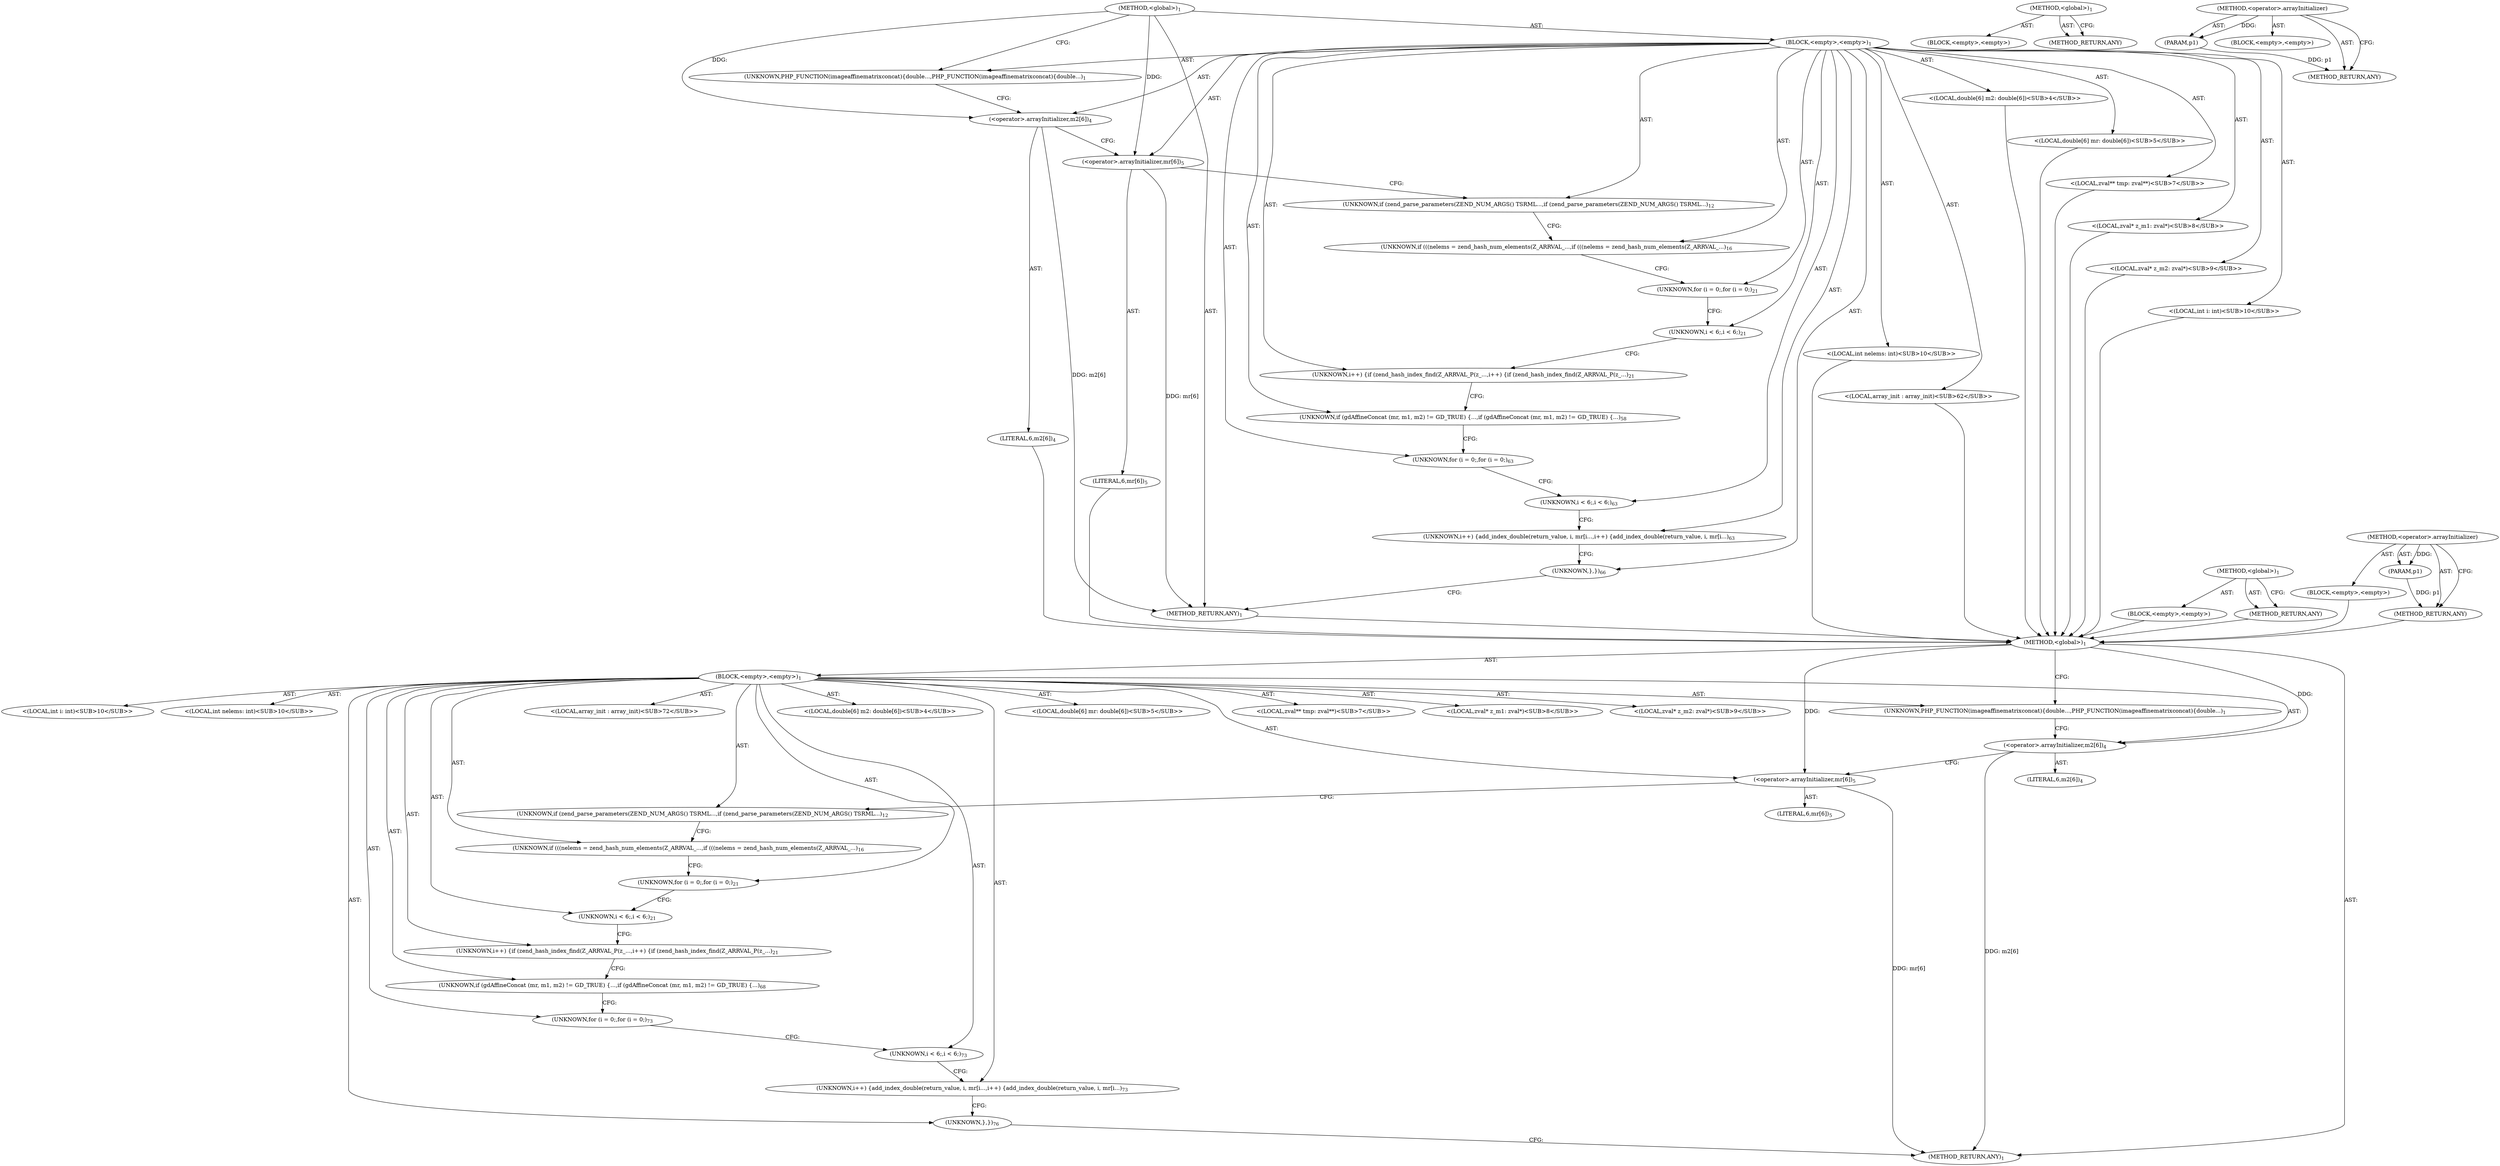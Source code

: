 digraph "&lt;operator&gt;.arrayInitializer" {
vulnerable_6 [label=<(METHOD,&lt;global&gt;)<SUB>1</SUB>>];
vulnerable_7 [label=<(BLOCK,&lt;empty&gt;,&lt;empty&gt;)<SUB>1</SUB>>];
vulnerable_8 [label=<(UNKNOWN,PHP_FUNCTION(imageaffinematrixconcat)
{
	double...,PHP_FUNCTION(imageaffinematrixconcat)
{
	double...)<SUB>1</SUB>>];
vulnerable_9 [label="<(LOCAL,double[6] m2: double[6])<SUB>4</SUB>>"];
vulnerable_10 [label=<(&lt;operator&gt;.arrayInitializer,m2[6])<SUB>4</SUB>>];
vulnerable_11 [label=<(LITERAL,6,m2[6])<SUB>4</SUB>>];
vulnerable_12 [label="<(LOCAL,double[6] mr: double[6])<SUB>5</SUB>>"];
vulnerable_13 [label=<(&lt;operator&gt;.arrayInitializer,mr[6])<SUB>5</SUB>>];
vulnerable_14 [label=<(LITERAL,6,mr[6])<SUB>5</SUB>>];
vulnerable_15 [label="<(LOCAL,zval** tmp: zval**)<SUB>7</SUB>>"];
vulnerable_16 [label="<(LOCAL,zval* z_m1: zval*)<SUB>8</SUB>>"];
vulnerable_17 [label="<(LOCAL,zval* z_m2: zval*)<SUB>9</SUB>>"];
vulnerable_18 [label="<(LOCAL,int i: int)<SUB>10</SUB>>"];
vulnerable_19 [label="<(LOCAL,int nelems: int)<SUB>10</SUB>>"];
vulnerable_20 [label=<(UNKNOWN,if (zend_parse_parameters(ZEND_NUM_ARGS() TSRML...,if (zend_parse_parameters(ZEND_NUM_ARGS() TSRML...)<SUB>12</SUB>>];
vulnerable_21 [label=<(UNKNOWN,if (((nelems = zend_hash_num_elements(Z_ARRVAL_...,if (((nelems = zend_hash_num_elements(Z_ARRVAL_...)<SUB>16</SUB>>];
vulnerable_22 [label=<(UNKNOWN,for (i = 0;,for (i = 0;)<SUB>21</SUB>>];
vulnerable_23 [label=<(UNKNOWN,i &lt; 6;,i &lt; 6;)<SUB>21</SUB>>];
vulnerable_24 [label=<(UNKNOWN,i++) {
		if (zend_hash_index_find(Z_ARRVAL_P(z_...,i++) {
		if (zend_hash_index_find(Z_ARRVAL_P(z_...)<SUB>21</SUB>>];
vulnerable_25 [label=<(UNKNOWN,if (gdAffineConcat (mr, m1, m2) != GD_TRUE) {
	...,if (gdAffineConcat (mr, m1, m2) != GD_TRUE) {
	...)<SUB>58</SUB>>];
vulnerable_26 [label="<(LOCAL,array_init : array_init)<SUB>62</SUB>>"];
vulnerable_27 [label=<(UNKNOWN,for (i = 0;,for (i = 0;)<SUB>63</SUB>>];
vulnerable_28 [label=<(UNKNOWN,i &lt; 6;,i &lt; 6;)<SUB>63</SUB>>];
vulnerable_29 [label=<(UNKNOWN,i++) {
		add_index_double(return_value, i, mr[i...,i++) {
		add_index_double(return_value, i, mr[i...)<SUB>63</SUB>>];
vulnerable_30 [label=<(UNKNOWN,},})<SUB>66</SUB>>];
vulnerable_31 [label=<(METHOD_RETURN,ANY)<SUB>1</SUB>>];
vulnerable_46 [label=<(METHOD,&lt;global&gt;)<SUB>1</SUB>>];
vulnerable_47 [label=<(BLOCK,&lt;empty&gt;,&lt;empty&gt;)>];
vulnerable_48 [label=<(METHOD_RETURN,ANY)>];
vulnerable_52 [label=<(METHOD,&lt;operator&gt;.arrayInitializer)>];
vulnerable_53 [label=<(PARAM,p1)>];
vulnerable_54 [label=<(BLOCK,&lt;empty&gt;,&lt;empty&gt;)>];
vulnerable_55 [label=<(METHOD_RETURN,ANY)>];
fixed_6 [label=<(METHOD,&lt;global&gt;)<SUB>1</SUB>>];
fixed_7 [label=<(BLOCK,&lt;empty&gt;,&lt;empty&gt;)<SUB>1</SUB>>];
fixed_8 [label=<(UNKNOWN,PHP_FUNCTION(imageaffinematrixconcat)
{
	double...,PHP_FUNCTION(imageaffinematrixconcat)
{
	double...)<SUB>1</SUB>>];
fixed_9 [label="<(LOCAL,double[6] m2: double[6])<SUB>4</SUB>>"];
fixed_10 [label=<(&lt;operator&gt;.arrayInitializer,m2[6])<SUB>4</SUB>>];
fixed_11 [label=<(LITERAL,6,m2[6])<SUB>4</SUB>>];
fixed_12 [label="<(LOCAL,double[6] mr: double[6])<SUB>5</SUB>>"];
fixed_13 [label=<(&lt;operator&gt;.arrayInitializer,mr[6])<SUB>5</SUB>>];
fixed_14 [label=<(LITERAL,6,mr[6])<SUB>5</SUB>>];
fixed_15 [label="<(LOCAL,zval** tmp: zval**)<SUB>7</SUB>>"];
fixed_16 [label="<(LOCAL,zval* z_m1: zval*)<SUB>8</SUB>>"];
fixed_17 [label="<(LOCAL,zval* z_m2: zval*)<SUB>9</SUB>>"];
fixed_18 [label="<(LOCAL,int i: int)<SUB>10</SUB>>"];
fixed_19 [label="<(LOCAL,int nelems: int)<SUB>10</SUB>>"];
fixed_20 [label=<(UNKNOWN,if (zend_parse_parameters(ZEND_NUM_ARGS() TSRML...,if (zend_parse_parameters(ZEND_NUM_ARGS() TSRML...)<SUB>12</SUB>>];
fixed_21 [label=<(UNKNOWN,if (((nelems = zend_hash_num_elements(Z_ARRVAL_...,if (((nelems = zend_hash_num_elements(Z_ARRVAL_...)<SUB>16</SUB>>];
fixed_22 [label=<(UNKNOWN,for (i = 0;,for (i = 0;)<SUB>21</SUB>>];
fixed_23 [label=<(UNKNOWN,i &lt; 6;,i &lt; 6;)<SUB>21</SUB>>];
fixed_24 [label=<(UNKNOWN,i++) {
		if (zend_hash_index_find(Z_ARRVAL_P(z_...,i++) {
		if (zend_hash_index_find(Z_ARRVAL_P(z_...)<SUB>21</SUB>>];
fixed_25 [label=<(UNKNOWN,if (gdAffineConcat (mr, m1, m2) != GD_TRUE) {
	...,if (gdAffineConcat (mr, m1, m2) != GD_TRUE) {
	...)<SUB>68</SUB>>];
fixed_26 [label="<(LOCAL,array_init : array_init)<SUB>72</SUB>>"];
fixed_27 [label=<(UNKNOWN,for (i = 0;,for (i = 0;)<SUB>73</SUB>>];
fixed_28 [label=<(UNKNOWN,i &lt; 6;,i &lt; 6;)<SUB>73</SUB>>];
fixed_29 [label=<(UNKNOWN,i++) {
		add_index_double(return_value, i, mr[i...,i++) {
		add_index_double(return_value, i, mr[i...)<SUB>73</SUB>>];
fixed_30 [label=<(UNKNOWN,},})<SUB>76</SUB>>];
fixed_31 [label=<(METHOD_RETURN,ANY)<SUB>1</SUB>>];
fixed_46 [label=<(METHOD,&lt;global&gt;)<SUB>1</SUB>>];
fixed_47 [label=<(BLOCK,&lt;empty&gt;,&lt;empty&gt;)>];
fixed_48 [label=<(METHOD_RETURN,ANY)>];
fixed_52 [label=<(METHOD,&lt;operator&gt;.arrayInitializer)>];
fixed_53 [label=<(PARAM,p1)>];
fixed_54 [label=<(BLOCK,&lt;empty&gt;,&lt;empty&gt;)>];
fixed_55 [label=<(METHOD_RETURN,ANY)>];
vulnerable_6 -> vulnerable_7  [key=0, label="AST: "];
vulnerable_6 -> vulnerable_31  [key=0, label="AST: "];
vulnerable_6 -> vulnerable_8  [key=0, label="CFG: "];
vulnerable_6 -> vulnerable_10  [key=0, label="DDG: "];
vulnerable_6 -> vulnerable_13  [key=0, label="DDG: "];
vulnerable_7 -> vulnerable_8  [key=0, label="AST: "];
vulnerable_7 -> vulnerable_9  [key=0, label="AST: "];
vulnerable_7 -> vulnerable_10  [key=0, label="AST: "];
vulnerable_7 -> vulnerable_12  [key=0, label="AST: "];
vulnerable_7 -> vulnerable_13  [key=0, label="AST: "];
vulnerable_7 -> vulnerable_15  [key=0, label="AST: "];
vulnerable_7 -> vulnerable_16  [key=0, label="AST: "];
vulnerable_7 -> vulnerable_17  [key=0, label="AST: "];
vulnerable_7 -> vulnerable_18  [key=0, label="AST: "];
vulnerable_7 -> vulnerable_19  [key=0, label="AST: "];
vulnerable_7 -> vulnerable_20  [key=0, label="AST: "];
vulnerable_7 -> vulnerable_21  [key=0, label="AST: "];
vulnerable_7 -> vulnerable_22  [key=0, label="AST: "];
vulnerable_7 -> vulnerable_23  [key=0, label="AST: "];
vulnerable_7 -> vulnerable_24  [key=0, label="AST: "];
vulnerable_7 -> vulnerable_25  [key=0, label="AST: "];
vulnerable_7 -> vulnerable_26  [key=0, label="AST: "];
vulnerable_7 -> vulnerable_27  [key=0, label="AST: "];
vulnerable_7 -> vulnerable_28  [key=0, label="AST: "];
vulnerable_7 -> vulnerable_29  [key=0, label="AST: "];
vulnerable_7 -> vulnerable_30  [key=0, label="AST: "];
vulnerable_8 -> vulnerable_10  [key=0, label="CFG: "];
vulnerable_9 -> fixed_6  [key=0];
vulnerable_10 -> vulnerable_11  [key=0, label="AST: "];
vulnerable_10 -> vulnerable_13  [key=0, label="CFG: "];
vulnerable_10 -> vulnerable_31  [key=0, label="DDG: m2[6]"];
vulnerable_11 -> fixed_6  [key=0];
vulnerable_12 -> fixed_6  [key=0];
vulnerable_13 -> vulnerable_14  [key=0, label="AST: "];
vulnerable_13 -> vulnerable_20  [key=0, label="CFG: "];
vulnerable_13 -> vulnerable_31  [key=0, label="DDG: mr[6]"];
vulnerable_14 -> fixed_6  [key=0];
vulnerable_15 -> fixed_6  [key=0];
vulnerable_16 -> fixed_6  [key=0];
vulnerable_17 -> fixed_6  [key=0];
vulnerable_18 -> fixed_6  [key=0];
vulnerable_19 -> fixed_6  [key=0];
vulnerable_20 -> vulnerable_21  [key=0, label="CFG: "];
vulnerable_21 -> vulnerable_22  [key=0, label="CFG: "];
vulnerable_22 -> vulnerable_23  [key=0, label="CFG: "];
vulnerable_23 -> vulnerable_24  [key=0, label="CFG: "];
vulnerable_24 -> vulnerable_25  [key=0, label="CFG: "];
vulnerable_25 -> vulnerable_27  [key=0, label="CFG: "];
vulnerable_26 -> fixed_6  [key=0];
vulnerable_27 -> vulnerable_28  [key=0, label="CFG: "];
vulnerable_28 -> vulnerable_29  [key=0, label="CFG: "];
vulnerable_29 -> vulnerable_30  [key=0, label="CFG: "];
vulnerable_30 -> vulnerable_31  [key=0, label="CFG: "];
vulnerable_31 -> fixed_6  [key=0];
vulnerable_46 -> vulnerable_47  [key=0, label="AST: "];
vulnerable_46 -> vulnerable_48  [key=0, label="AST: "];
vulnerable_46 -> vulnerable_48  [key=1, label="CFG: "];
vulnerable_47 -> fixed_6  [key=0];
vulnerable_48 -> fixed_6  [key=0];
vulnerable_52 -> vulnerable_53  [key=0, label="AST: "];
vulnerable_52 -> vulnerable_53  [key=1, label="DDG: "];
vulnerable_52 -> vulnerable_54  [key=0, label="AST: "];
vulnerable_52 -> vulnerable_55  [key=0, label="AST: "];
vulnerable_52 -> vulnerable_55  [key=1, label="CFG: "];
vulnerable_53 -> vulnerable_55  [key=0, label="DDG: p1"];
vulnerable_54 -> fixed_6  [key=0];
vulnerable_55 -> fixed_6  [key=0];
fixed_6 -> fixed_7  [key=0, label="AST: "];
fixed_6 -> fixed_31  [key=0, label="AST: "];
fixed_6 -> fixed_8  [key=0, label="CFG: "];
fixed_6 -> fixed_10  [key=0, label="DDG: "];
fixed_6 -> fixed_13  [key=0, label="DDG: "];
fixed_7 -> fixed_8  [key=0, label="AST: "];
fixed_7 -> fixed_9  [key=0, label="AST: "];
fixed_7 -> fixed_10  [key=0, label="AST: "];
fixed_7 -> fixed_12  [key=0, label="AST: "];
fixed_7 -> fixed_13  [key=0, label="AST: "];
fixed_7 -> fixed_15  [key=0, label="AST: "];
fixed_7 -> fixed_16  [key=0, label="AST: "];
fixed_7 -> fixed_17  [key=0, label="AST: "];
fixed_7 -> fixed_18  [key=0, label="AST: "];
fixed_7 -> fixed_19  [key=0, label="AST: "];
fixed_7 -> fixed_20  [key=0, label="AST: "];
fixed_7 -> fixed_21  [key=0, label="AST: "];
fixed_7 -> fixed_22  [key=0, label="AST: "];
fixed_7 -> fixed_23  [key=0, label="AST: "];
fixed_7 -> fixed_24  [key=0, label="AST: "];
fixed_7 -> fixed_25  [key=0, label="AST: "];
fixed_7 -> fixed_26  [key=0, label="AST: "];
fixed_7 -> fixed_27  [key=0, label="AST: "];
fixed_7 -> fixed_28  [key=0, label="AST: "];
fixed_7 -> fixed_29  [key=0, label="AST: "];
fixed_7 -> fixed_30  [key=0, label="AST: "];
fixed_8 -> fixed_10  [key=0, label="CFG: "];
fixed_10 -> fixed_11  [key=0, label="AST: "];
fixed_10 -> fixed_13  [key=0, label="CFG: "];
fixed_10 -> fixed_31  [key=0, label="DDG: m2[6]"];
fixed_13 -> fixed_14  [key=0, label="AST: "];
fixed_13 -> fixed_20  [key=0, label="CFG: "];
fixed_13 -> fixed_31  [key=0, label="DDG: mr[6]"];
fixed_20 -> fixed_21  [key=0, label="CFG: "];
fixed_21 -> fixed_22  [key=0, label="CFG: "];
fixed_22 -> fixed_23  [key=0, label="CFG: "];
fixed_23 -> fixed_24  [key=0, label="CFG: "];
fixed_24 -> fixed_25  [key=0, label="CFG: "];
fixed_25 -> fixed_27  [key=0, label="CFG: "];
fixed_27 -> fixed_28  [key=0, label="CFG: "];
fixed_28 -> fixed_29  [key=0, label="CFG: "];
fixed_29 -> fixed_30  [key=0, label="CFG: "];
fixed_30 -> fixed_31  [key=0, label="CFG: "];
fixed_46 -> fixed_47  [key=0, label="AST: "];
fixed_46 -> fixed_48  [key=0, label="AST: "];
fixed_46 -> fixed_48  [key=1, label="CFG: "];
fixed_52 -> fixed_53  [key=0, label="AST: "];
fixed_52 -> fixed_53  [key=1, label="DDG: "];
fixed_52 -> fixed_54  [key=0, label="AST: "];
fixed_52 -> fixed_55  [key=0, label="AST: "];
fixed_52 -> fixed_55  [key=1, label="CFG: "];
fixed_53 -> fixed_55  [key=0, label="DDG: p1"];
}
